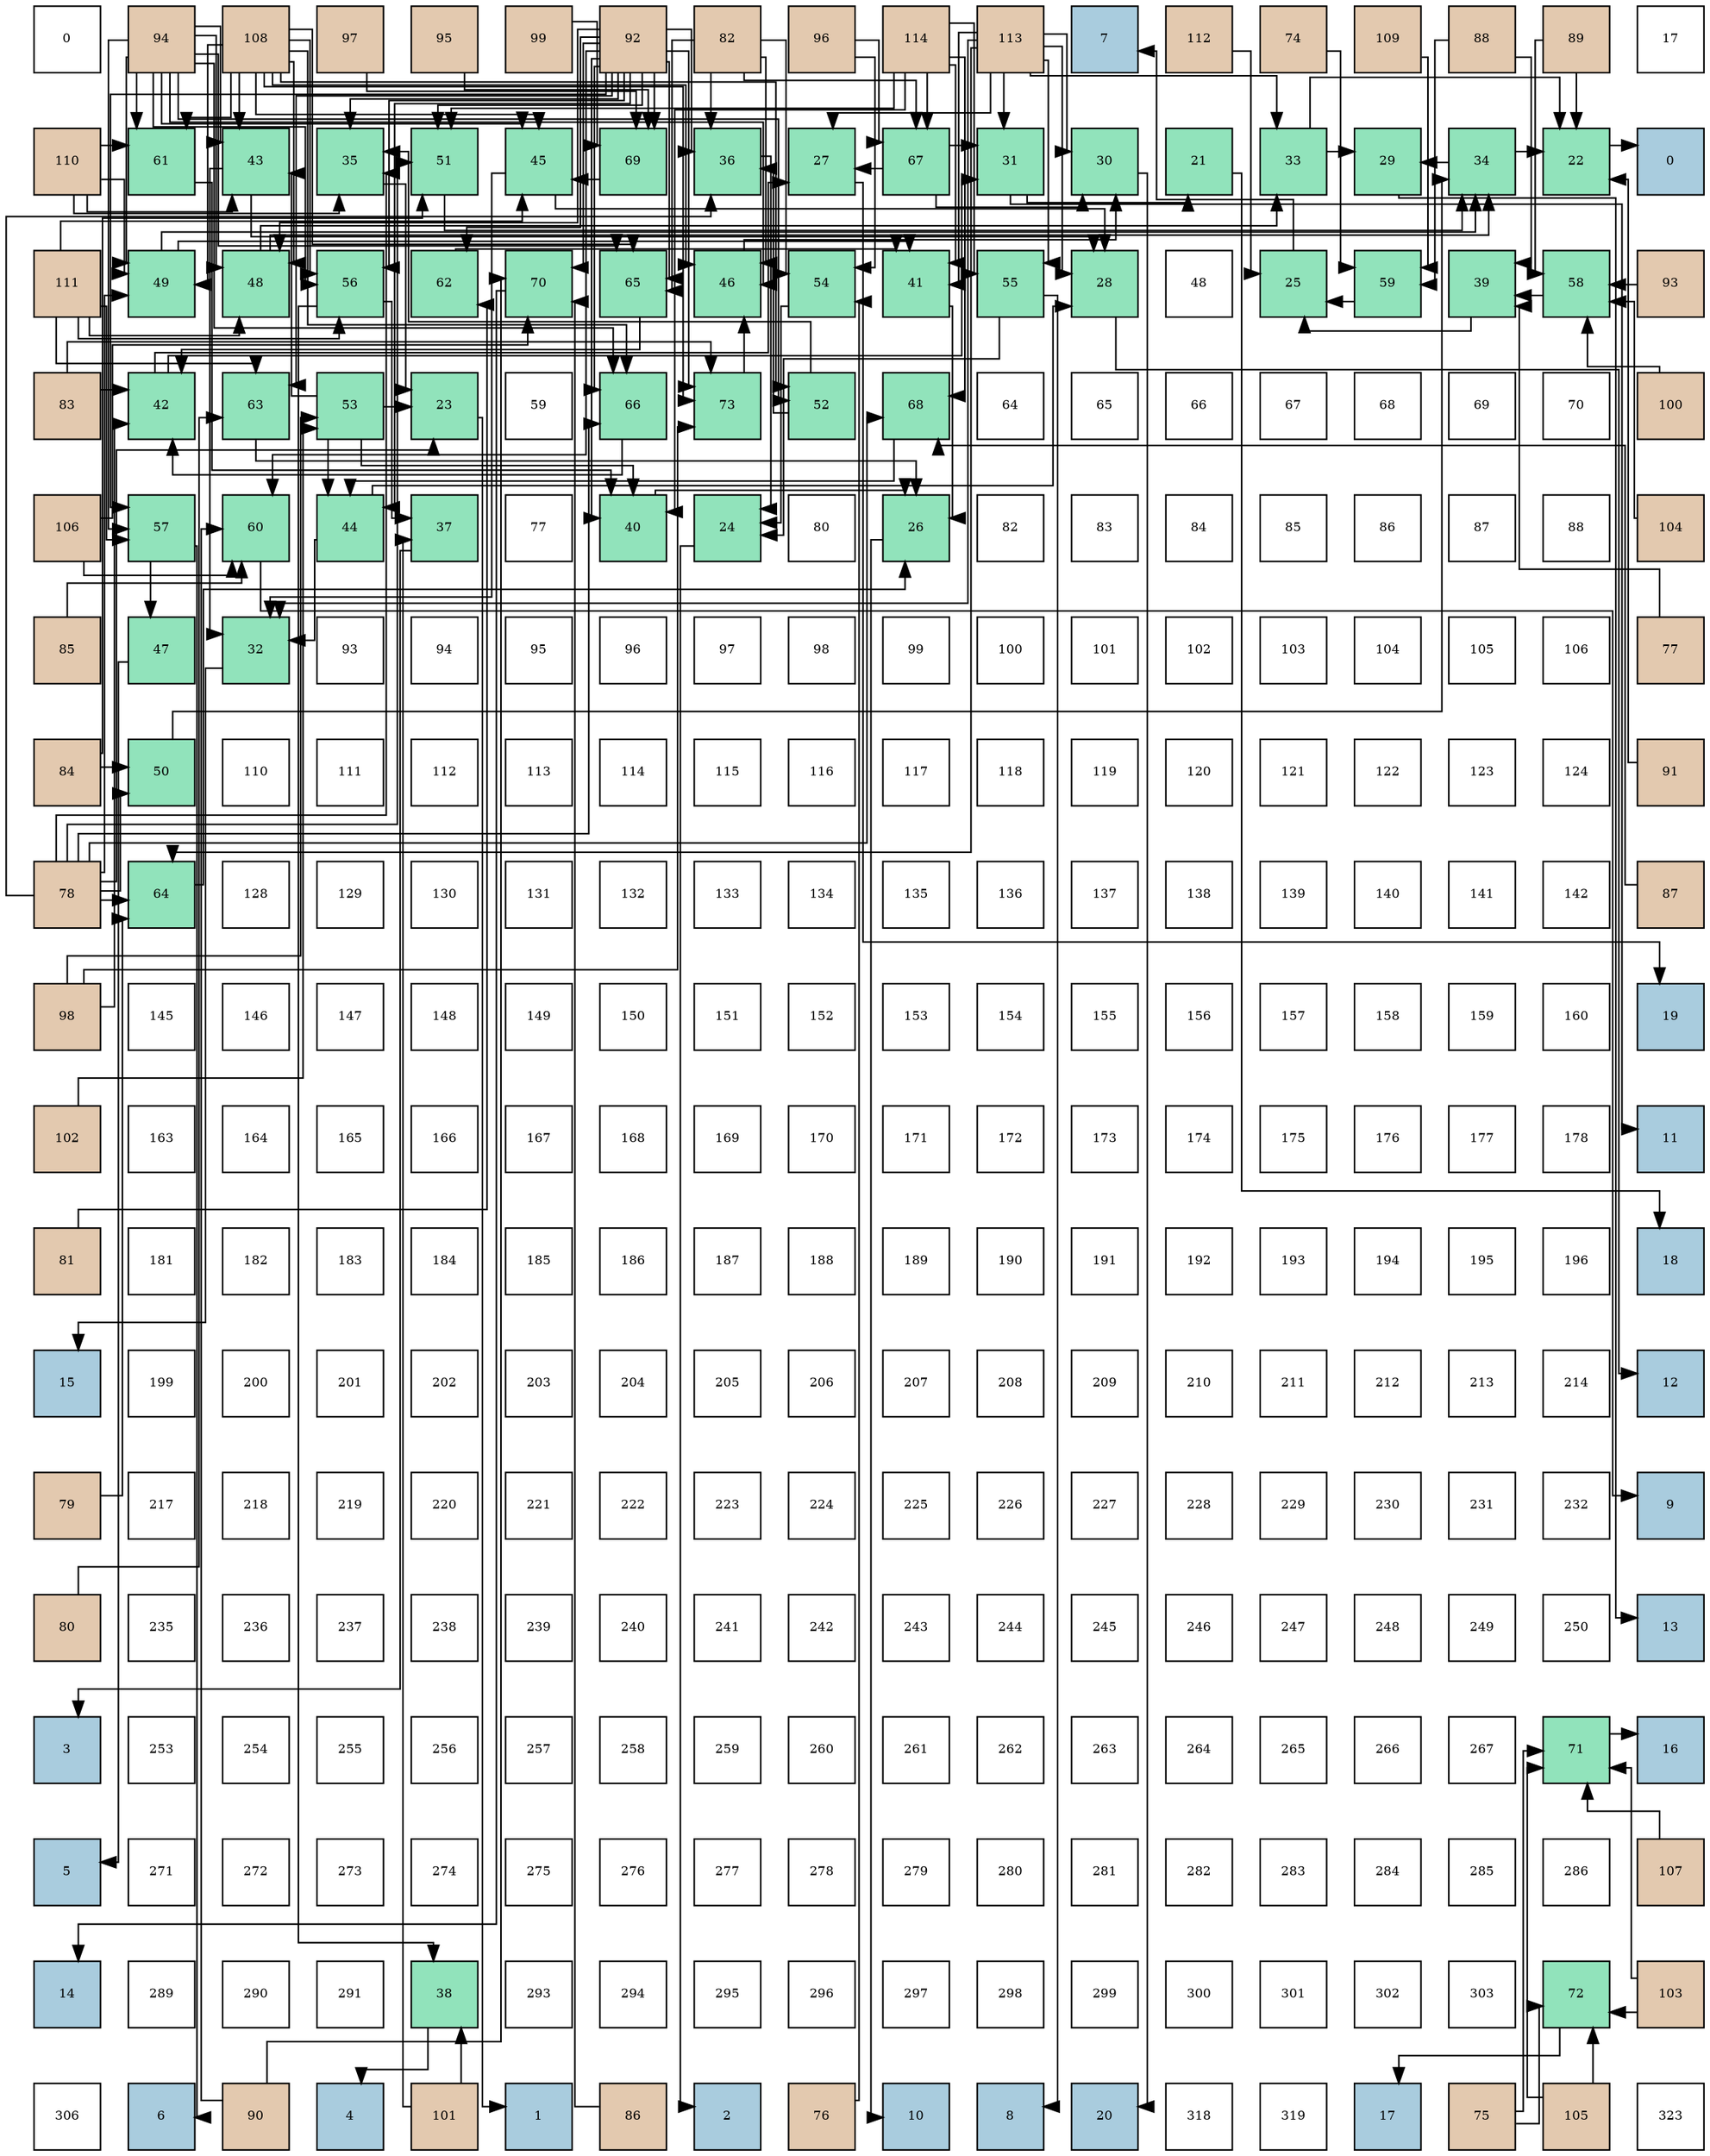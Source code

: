 digraph layout{
 rankdir=TB;
 splines=ortho;
 node [style=filled shape=square fixedsize=true width=0.6];
0[label="0", fontsize=8, fillcolor="#ffffff"];
1[label="94", fontsize=8, fillcolor="#e3c9af"];
2[label="108", fontsize=8, fillcolor="#e3c9af"];
3[label="97", fontsize=8, fillcolor="#e3c9af"];
4[label="95", fontsize=8, fillcolor="#e3c9af"];
5[label="99", fontsize=8, fillcolor="#e3c9af"];
6[label="92", fontsize=8, fillcolor="#e3c9af"];
7[label="82", fontsize=8, fillcolor="#e3c9af"];
8[label="96", fontsize=8, fillcolor="#e3c9af"];
9[label="114", fontsize=8, fillcolor="#e3c9af"];
10[label="113", fontsize=8, fillcolor="#e3c9af"];
11[label="7", fontsize=8, fillcolor="#a9ccde"];
12[label="112", fontsize=8, fillcolor="#e3c9af"];
13[label="74", fontsize=8, fillcolor="#e3c9af"];
14[label="109", fontsize=8, fillcolor="#e3c9af"];
15[label="88", fontsize=8, fillcolor="#e3c9af"];
16[label="89", fontsize=8, fillcolor="#e3c9af"];
17[label="17", fontsize=8, fillcolor="#ffffff"];
18[label="110", fontsize=8, fillcolor="#e3c9af"];
19[label="61", fontsize=8, fillcolor="#91e3bb"];
20[label="43", fontsize=8, fillcolor="#91e3bb"];
21[label="35", fontsize=8, fillcolor="#91e3bb"];
22[label="51", fontsize=8, fillcolor="#91e3bb"];
23[label="45", fontsize=8, fillcolor="#91e3bb"];
24[label="69", fontsize=8, fillcolor="#91e3bb"];
25[label="36", fontsize=8, fillcolor="#91e3bb"];
26[label="27", fontsize=8, fillcolor="#91e3bb"];
27[label="67", fontsize=8, fillcolor="#91e3bb"];
28[label="31", fontsize=8, fillcolor="#91e3bb"];
29[label="30", fontsize=8, fillcolor="#91e3bb"];
30[label="21", fontsize=8, fillcolor="#91e3bb"];
31[label="33", fontsize=8, fillcolor="#91e3bb"];
32[label="29", fontsize=8, fillcolor="#91e3bb"];
33[label="34", fontsize=8, fillcolor="#91e3bb"];
34[label="22", fontsize=8, fillcolor="#91e3bb"];
35[label="0", fontsize=8, fillcolor="#a9ccde"];
36[label="111", fontsize=8, fillcolor="#e3c9af"];
37[label="49", fontsize=8, fillcolor="#91e3bb"];
38[label="48", fontsize=8, fillcolor="#91e3bb"];
39[label="56", fontsize=8, fillcolor="#91e3bb"];
40[label="62", fontsize=8, fillcolor="#91e3bb"];
41[label="70", fontsize=8, fillcolor="#91e3bb"];
42[label="65", fontsize=8, fillcolor="#91e3bb"];
43[label="46", fontsize=8, fillcolor="#91e3bb"];
44[label="54", fontsize=8, fillcolor="#91e3bb"];
45[label="41", fontsize=8, fillcolor="#91e3bb"];
46[label="55", fontsize=8, fillcolor="#91e3bb"];
47[label="28", fontsize=8, fillcolor="#91e3bb"];
48[label="48", fontsize=8, fillcolor="#ffffff"];
49[label="25", fontsize=8, fillcolor="#91e3bb"];
50[label="59", fontsize=8, fillcolor="#91e3bb"];
51[label="39", fontsize=8, fillcolor="#91e3bb"];
52[label="58", fontsize=8, fillcolor="#91e3bb"];
53[label="93", fontsize=8, fillcolor="#e3c9af"];
54[label="83", fontsize=8, fillcolor="#e3c9af"];
55[label="42", fontsize=8, fillcolor="#91e3bb"];
56[label="63", fontsize=8, fillcolor="#91e3bb"];
57[label="53", fontsize=8, fillcolor="#91e3bb"];
58[label="23", fontsize=8, fillcolor="#91e3bb"];
59[label="59", fontsize=8, fillcolor="#ffffff"];
60[label="66", fontsize=8, fillcolor="#91e3bb"];
61[label="73", fontsize=8, fillcolor="#91e3bb"];
62[label="52", fontsize=8, fillcolor="#91e3bb"];
63[label="68", fontsize=8, fillcolor="#91e3bb"];
64[label="64", fontsize=8, fillcolor="#ffffff"];
65[label="65", fontsize=8, fillcolor="#ffffff"];
66[label="66", fontsize=8, fillcolor="#ffffff"];
67[label="67", fontsize=8, fillcolor="#ffffff"];
68[label="68", fontsize=8, fillcolor="#ffffff"];
69[label="69", fontsize=8, fillcolor="#ffffff"];
70[label="70", fontsize=8, fillcolor="#ffffff"];
71[label="100", fontsize=8, fillcolor="#e3c9af"];
72[label="106", fontsize=8, fillcolor="#e3c9af"];
73[label="57", fontsize=8, fillcolor="#91e3bb"];
74[label="60", fontsize=8, fillcolor="#91e3bb"];
75[label="44", fontsize=8, fillcolor="#91e3bb"];
76[label="37", fontsize=8, fillcolor="#91e3bb"];
77[label="77", fontsize=8, fillcolor="#ffffff"];
78[label="40", fontsize=8, fillcolor="#91e3bb"];
79[label="24", fontsize=8, fillcolor="#91e3bb"];
80[label="80", fontsize=8, fillcolor="#ffffff"];
81[label="26", fontsize=8, fillcolor="#91e3bb"];
82[label="82", fontsize=8, fillcolor="#ffffff"];
83[label="83", fontsize=8, fillcolor="#ffffff"];
84[label="84", fontsize=8, fillcolor="#ffffff"];
85[label="85", fontsize=8, fillcolor="#ffffff"];
86[label="86", fontsize=8, fillcolor="#ffffff"];
87[label="87", fontsize=8, fillcolor="#ffffff"];
88[label="88", fontsize=8, fillcolor="#ffffff"];
89[label="104", fontsize=8, fillcolor="#e3c9af"];
90[label="85", fontsize=8, fillcolor="#e3c9af"];
91[label="47", fontsize=8, fillcolor="#91e3bb"];
92[label="32", fontsize=8, fillcolor="#91e3bb"];
93[label="93", fontsize=8, fillcolor="#ffffff"];
94[label="94", fontsize=8, fillcolor="#ffffff"];
95[label="95", fontsize=8, fillcolor="#ffffff"];
96[label="96", fontsize=8, fillcolor="#ffffff"];
97[label="97", fontsize=8, fillcolor="#ffffff"];
98[label="98", fontsize=8, fillcolor="#ffffff"];
99[label="99", fontsize=8, fillcolor="#ffffff"];
100[label="100", fontsize=8, fillcolor="#ffffff"];
101[label="101", fontsize=8, fillcolor="#ffffff"];
102[label="102", fontsize=8, fillcolor="#ffffff"];
103[label="103", fontsize=8, fillcolor="#ffffff"];
104[label="104", fontsize=8, fillcolor="#ffffff"];
105[label="105", fontsize=8, fillcolor="#ffffff"];
106[label="106", fontsize=8, fillcolor="#ffffff"];
107[label="77", fontsize=8, fillcolor="#e3c9af"];
108[label="84", fontsize=8, fillcolor="#e3c9af"];
109[label="50", fontsize=8, fillcolor="#91e3bb"];
110[label="110", fontsize=8, fillcolor="#ffffff"];
111[label="111", fontsize=8, fillcolor="#ffffff"];
112[label="112", fontsize=8, fillcolor="#ffffff"];
113[label="113", fontsize=8, fillcolor="#ffffff"];
114[label="114", fontsize=8, fillcolor="#ffffff"];
115[label="115", fontsize=8, fillcolor="#ffffff"];
116[label="116", fontsize=8, fillcolor="#ffffff"];
117[label="117", fontsize=8, fillcolor="#ffffff"];
118[label="118", fontsize=8, fillcolor="#ffffff"];
119[label="119", fontsize=8, fillcolor="#ffffff"];
120[label="120", fontsize=8, fillcolor="#ffffff"];
121[label="121", fontsize=8, fillcolor="#ffffff"];
122[label="122", fontsize=8, fillcolor="#ffffff"];
123[label="123", fontsize=8, fillcolor="#ffffff"];
124[label="124", fontsize=8, fillcolor="#ffffff"];
125[label="91", fontsize=8, fillcolor="#e3c9af"];
126[label="78", fontsize=8, fillcolor="#e3c9af"];
127[label="64", fontsize=8, fillcolor="#91e3bb"];
128[label="128", fontsize=8, fillcolor="#ffffff"];
129[label="129", fontsize=8, fillcolor="#ffffff"];
130[label="130", fontsize=8, fillcolor="#ffffff"];
131[label="131", fontsize=8, fillcolor="#ffffff"];
132[label="132", fontsize=8, fillcolor="#ffffff"];
133[label="133", fontsize=8, fillcolor="#ffffff"];
134[label="134", fontsize=8, fillcolor="#ffffff"];
135[label="135", fontsize=8, fillcolor="#ffffff"];
136[label="136", fontsize=8, fillcolor="#ffffff"];
137[label="137", fontsize=8, fillcolor="#ffffff"];
138[label="138", fontsize=8, fillcolor="#ffffff"];
139[label="139", fontsize=8, fillcolor="#ffffff"];
140[label="140", fontsize=8, fillcolor="#ffffff"];
141[label="141", fontsize=8, fillcolor="#ffffff"];
142[label="142", fontsize=8, fillcolor="#ffffff"];
143[label="87", fontsize=8, fillcolor="#e3c9af"];
144[label="98", fontsize=8, fillcolor="#e3c9af"];
145[label="145", fontsize=8, fillcolor="#ffffff"];
146[label="146", fontsize=8, fillcolor="#ffffff"];
147[label="147", fontsize=8, fillcolor="#ffffff"];
148[label="148", fontsize=8, fillcolor="#ffffff"];
149[label="149", fontsize=8, fillcolor="#ffffff"];
150[label="150", fontsize=8, fillcolor="#ffffff"];
151[label="151", fontsize=8, fillcolor="#ffffff"];
152[label="152", fontsize=8, fillcolor="#ffffff"];
153[label="153", fontsize=8, fillcolor="#ffffff"];
154[label="154", fontsize=8, fillcolor="#ffffff"];
155[label="155", fontsize=8, fillcolor="#ffffff"];
156[label="156", fontsize=8, fillcolor="#ffffff"];
157[label="157", fontsize=8, fillcolor="#ffffff"];
158[label="158", fontsize=8, fillcolor="#ffffff"];
159[label="159", fontsize=8, fillcolor="#ffffff"];
160[label="160", fontsize=8, fillcolor="#ffffff"];
161[label="19", fontsize=8, fillcolor="#a9ccde"];
162[label="102", fontsize=8, fillcolor="#e3c9af"];
163[label="163", fontsize=8, fillcolor="#ffffff"];
164[label="164", fontsize=8, fillcolor="#ffffff"];
165[label="165", fontsize=8, fillcolor="#ffffff"];
166[label="166", fontsize=8, fillcolor="#ffffff"];
167[label="167", fontsize=8, fillcolor="#ffffff"];
168[label="168", fontsize=8, fillcolor="#ffffff"];
169[label="169", fontsize=8, fillcolor="#ffffff"];
170[label="170", fontsize=8, fillcolor="#ffffff"];
171[label="171", fontsize=8, fillcolor="#ffffff"];
172[label="172", fontsize=8, fillcolor="#ffffff"];
173[label="173", fontsize=8, fillcolor="#ffffff"];
174[label="174", fontsize=8, fillcolor="#ffffff"];
175[label="175", fontsize=8, fillcolor="#ffffff"];
176[label="176", fontsize=8, fillcolor="#ffffff"];
177[label="177", fontsize=8, fillcolor="#ffffff"];
178[label="178", fontsize=8, fillcolor="#ffffff"];
179[label="11", fontsize=8, fillcolor="#a9ccde"];
180[label="81", fontsize=8, fillcolor="#e3c9af"];
181[label="181", fontsize=8, fillcolor="#ffffff"];
182[label="182", fontsize=8, fillcolor="#ffffff"];
183[label="183", fontsize=8, fillcolor="#ffffff"];
184[label="184", fontsize=8, fillcolor="#ffffff"];
185[label="185", fontsize=8, fillcolor="#ffffff"];
186[label="186", fontsize=8, fillcolor="#ffffff"];
187[label="187", fontsize=8, fillcolor="#ffffff"];
188[label="188", fontsize=8, fillcolor="#ffffff"];
189[label="189", fontsize=8, fillcolor="#ffffff"];
190[label="190", fontsize=8, fillcolor="#ffffff"];
191[label="191", fontsize=8, fillcolor="#ffffff"];
192[label="192", fontsize=8, fillcolor="#ffffff"];
193[label="193", fontsize=8, fillcolor="#ffffff"];
194[label="194", fontsize=8, fillcolor="#ffffff"];
195[label="195", fontsize=8, fillcolor="#ffffff"];
196[label="196", fontsize=8, fillcolor="#ffffff"];
197[label="18", fontsize=8, fillcolor="#a9ccde"];
198[label="15", fontsize=8, fillcolor="#a9ccde"];
199[label="199", fontsize=8, fillcolor="#ffffff"];
200[label="200", fontsize=8, fillcolor="#ffffff"];
201[label="201", fontsize=8, fillcolor="#ffffff"];
202[label="202", fontsize=8, fillcolor="#ffffff"];
203[label="203", fontsize=8, fillcolor="#ffffff"];
204[label="204", fontsize=8, fillcolor="#ffffff"];
205[label="205", fontsize=8, fillcolor="#ffffff"];
206[label="206", fontsize=8, fillcolor="#ffffff"];
207[label="207", fontsize=8, fillcolor="#ffffff"];
208[label="208", fontsize=8, fillcolor="#ffffff"];
209[label="209", fontsize=8, fillcolor="#ffffff"];
210[label="210", fontsize=8, fillcolor="#ffffff"];
211[label="211", fontsize=8, fillcolor="#ffffff"];
212[label="212", fontsize=8, fillcolor="#ffffff"];
213[label="213", fontsize=8, fillcolor="#ffffff"];
214[label="214", fontsize=8, fillcolor="#ffffff"];
215[label="12", fontsize=8, fillcolor="#a9ccde"];
216[label="79", fontsize=8, fillcolor="#e3c9af"];
217[label="217", fontsize=8, fillcolor="#ffffff"];
218[label="218", fontsize=8, fillcolor="#ffffff"];
219[label="219", fontsize=8, fillcolor="#ffffff"];
220[label="220", fontsize=8, fillcolor="#ffffff"];
221[label="221", fontsize=8, fillcolor="#ffffff"];
222[label="222", fontsize=8, fillcolor="#ffffff"];
223[label="223", fontsize=8, fillcolor="#ffffff"];
224[label="224", fontsize=8, fillcolor="#ffffff"];
225[label="225", fontsize=8, fillcolor="#ffffff"];
226[label="226", fontsize=8, fillcolor="#ffffff"];
227[label="227", fontsize=8, fillcolor="#ffffff"];
228[label="228", fontsize=8, fillcolor="#ffffff"];
229[label="229", fontsize=8, fillcolor="#ffffff"];
230[label="230", fontsize=8, fillcolor="#ffffff"];
231[label="231", fontsize=8, fillcolor="#ffffff"];
232[label="232", fontsize=8, fillcolor="#ffffff"];
233[label="9", fontsize=8, fillcolor="#a9ccde"];
234[label="80", fontsize=8, fillcolor="#e3c9af"];
235[label="235", fontsize=8, fillcolor="#ffffff"];
236[label="236", fontsize=8, fillcolor="#ffffff"];
237[label="237", fontsize=8, fillcolor="#ffffff"];
238[label="238", fontsize=8, fillcolor="#ffffff"];
239[label="239", fontsize=8, fillcolor="#ffffff"];
240[label="240", fontsize=8, fillcolor="#ffffff"];
241[label="241", fontsize=8, fillcolor="#ffffff"];
242[label="242", fontsize=8, fillcolor="#ffffff"];
243[label="243", fontsize=8, fillcolor="#ffffff"];
244[label="244", fontsize=8, fillcolor="#ffffff"];
245[label="245", fontsize=8, fillcolor="#ffffff"];
246[label="246", fontsize=8, fillcolor="#ffffff"];
247[label="247", fontsize=8, fillcolor="#ffffff"];
248[label="248", fontsize=8, fillcolor="#ffffff"];
249[label="249", fontsize=8, fillcolor="#ffffff"];
250[label="250", fontsize=8, fillcolor="#ffffff"];
251[label="13", fontsize=8, fillcolor="#a9ccde"];
252[label="3", fontsize=8, fillcolor="#a9ccde"];
253[label="253", fontsize=8, fillcolor="#ffffff"];
254[label="254", fontsize=8, fillcolor="#ffffff"];
255[label="255", fontsize=8, fillcolor="#ffffff"];
256[label="256", fontsize=8, fillcolor="#ffffff"];
257[label="257", fontsize=8, fillcolor="#ffffff"];
258[label="258", fontsize=8, fillcolor="#ffffff"];
259[label="259", fontsize=8, fillcolor="#ffffff"];
260[label="260", fontsize=8, fillcolor="#ffffff"];
261[label="261", fontsize=8, fillcolor="#ffffff"];
262[label="262", fontsize=8, fillcolor="#ffffff"];
263[label="263", fontsize=8, fillcolor="#ffffff"];
264[label="264", fontsize=8, fillcolor="#ffffff"];
265[label="265", fontsize=8, fillcolor="#ffffff"];
266[label="266", fontsize=8, fillcolor="#ffffff"];
267[label="267", fontsize=8, fillcolor="#ffffff"];
268[label="71", fontsize=8, fillcolor="#91e3bb"];
269[label="16", fontsize=8, fillcolor="#a9ccde"];
270[label="5", fontsize=8, fillcolor="#a9ccde"];
271[label="271", fontsize=8, fillcolor="#ffffff"];
272[label="272", fontsize=8, fillcolor="#ffffff"];
273[label="273", fontsize=8, fillcolor="#ffffff"];
274[label="274", fontsize=8, fillcolor="#ffffff"];
275[label="275", fontsize=8, fillcolor="#ffffff"];
276[label="276", fontsize=8, fillcolor="#ffffff"];
277[label="277", fontsize=8, fillcolor="#ffffff"];
278[label="278", fontsize=8, fillcolor="#ffffff"];
279[label="279", fontsize=8, fillcolor="#ffffff"];
280[label="280", fontsize=8, fillcolor="#ffffff"];
281[label="281", fontsize=8, fillcolor="#ffffff"];
282[label="282", fontsize=8, fillcolor="#ffffff"];
283[label="283", fontsize=8, fillcolor="#ffffff"];
284[label="284", fontsize=8, fillcolor="#ffffff"];
285[label="285", fontsize=8, fillcolor="#ffffff"];
286[label="286", fontsize=8, fillcolor="#ffffff"];
287[label="107", fontsize=8, fillcolor="#e3c9af"];
288[label="14", fontsize=8, fillcolor="#a9ccde"];
289[label="289", fontsize=8, fillcolor="#ffffff"];
290[label="290", fontsize=8, fillcolor="#ffffff"];
291[label="291", fontsize=8, fillcolor="#ffffff"];
292[label="38", fontsize=8, fillcolor="#91e3bb"];
293[label="293", fontsize=8, fillcolor="#ffffff"];
294[label="294", fontsize=8, fillcolor="#ffffff"];
295[label="295", fontsize=8, fillcolor="#ffffff"];
296[label="296", fontsize=8, fillcolor="#ffffff"];
297[label="297", fontsize=8, fillcolor="#ffffff"];
298[label="298", fontsize=8, fillcolor="#ffffff"];
299[label="299", fontsize=8, fillcolor="#ffffff"];
300[label="300", fontsize=8, fillcolor="#ffffff"];
301[label="301", fontsize=8, fillcolor="#ffffff"];
302[label="302", fontsize=8, fillcolor="#ffffff"];
303[label="303", fontsize=8, fillcolor="#ffffff"];
304[label="72", fontsize=8, fillcolor="#91e3bb"];
305[label="103", fontsize=8, fillcolor="#e3c9af"];
306[label="306", fontsize=8, fillcolor="#ffffff"];
307[label="6", fontsize=8, fillcolor="#a9ccde"];
308[label="90", fontsize=8, fillcolor="#e3c9af"];
309[label="4", fontsize=8, fillcolor="#a9ccde"];
310[label="101", fontsize=8, fillcolor="#e3c9af"];
311[label="1", fontsize=8, fillcolor="#a9ccde"];
312[label="86", fontsize=8, fillcolor="#e3c9af"];
313[label="2", fontsize=8, fillcolor="#a9ccde"];
314[label="76", fontsize=8, fillcolor="#e3c9af"];
315[label="10", fontsize=8, fillcolor="#a9ccde"];
316[label="8", fontsize=8, fillcolor="#a9ccde"];
317[label="20", fontsize=8, fillcolor="#a9ccde"];
318[label="318", fontsize=8, fillcolor="#ffffff"];
319[label="319", fontsize=8, fillcolor="#ffffff"];
320[label="17", fontsize=8, fillcolor="#a9ccde"];
321[label="75", fontsize=8, fillcolor="#e3c9af"];
322[label="105", fontsize=8, fillcolor="#e3c9af"];
323[label="323", fontsize=8, fillcolor="#ffffff"];
edge [constraint=false, style=vis];30 -> 197;
34 -> 35;
58 -> 311;
79 -> 313;
49 -> 11;
81 -> 315;
26 -> 161;
47 -> 215;
32 -> 251;
29 -> 317;
28 -> 179;
28 -> 30;
92 -> 198;
31 -> 34;
31 -> 32;
33 -> 34;
33 -> 32;
21 -> 58;
25 -> 79;
76 -> 252;
292 -> 309;
51 -> 49;
78 -> 81;
45 -> 81;
55 -> 26;
55 -> 28;
20 -> 47;
20 -> 92;
75 -> 47;
75 -> 92;
23 -> 47;
23 -> 92;
43 -> 29;
91 -> 270;
38 -> 31;
38 -> 33;
37 -> 33;
37 -> 45;
109 -> 33;
22 -> 33;
62 -> 21;
62 -> 25;
57 -> 58;
57 -> 78;
57 -> 20;
57 -> 75;
44 -> 79;
46 -> 316;
46 -> 79;
39 -> 76;
39 -> 292;
73 -> 307;
73 -> 91;
52 -> 51;
50 -> 49;
74 -> 233;
19 -> 78;
40 -> 45;
56 -> 81;
127 -> 81;
42 -> 55;
60 -> 55;
27 -> 26;
27 -> 29;
27 -> 28;
63 -> 75;
24 -> 23;
41 -> 288;
268 -> 269;
304 -> 320;
61 -> 43;
13 -> 50;
321 -> 268;
321 -> 304;
314 -> 44;
107 -> 51;
126 -> 58;
126 -> 21;
126 -> 25;
126 -> 37;
126 -> 109;
126 -> 22;
126 -> 127;
126 -> 60;
126 -> 63;
216 -> 127;
234 -> 56;
180 -> 40;
7 -> 25;
7 -> 43;
7 -> 44;
7 -> 42;
7 -> 27;
54 -> 55;
54 -> 61;
108 -> 109;
108 -> 22;
90 -> 74;
312 -> 41;
143 -> 63;
15 -> 51;
15 -> 50;
16 -> 34;
16 -> 52;
308 -> 74;
308 -> 41;
125 -> 34;
6 -> 21;
6 -> 25;
6 -> 78;
6 -> 75;
6 -> 38;
6 -> 22;
6 -> 39;
6 -> 73;
6 -> 74;
6 -> 40;
6 -> 56;
6 -> 42;
6 -> 60;
6 -> 24;
6 -> 41;
6 -> 61;
53 -> 52;
1 -> 20;
1 -> 23;
1 -> 43;
1 -> 38;
1 -> 37;
1 -> 62;
1 -> 39;
1 -> 73;
1 -> 19;
1 -> 42;
1 -> 60;
4 -> 24;
8 -> 44;
8 -> 27;
3 -> 24;
144 -> 55;
144 -> 57;
144 -> 61;
5 -> 24;
71 -> 52;
310 -> 76;
310 -> 292;
162 -> 57;
305 -> 268;
305 -> 304;
89 -> 52;
322 -> 268;
322 -> 304;
72 -> 74;
72 -> 41;
287 -> 268;
2 -> 20;
2 -> 23;
2 -> 43;
2 -> 38;
2 -> 37;
2 -> 62;
2 -> 39;
2 -> 19;
2 -> 42;
2 -> 60;
2 -> 61;
14 -> 50;
18 -> 21;
18 -> 20;
18 -> 37;
18 -> 19;
36 -> 23;
36 -> 38;
36 -> 39;
36 -> 73;
36 -> 56;
12 -> 49;
10 -> 26;
10 -> 47;
10 -> 29;
10 -> 28;
10 -> 92;
10 -> 31;
10 -> 45;
10 -> 46;
10 -> 127;
9 -> 78;
9 -> 45;
9 -> 22;
9 -> 46;
9 -> 27;
9 -> 63;
edge [constraint=true, style=invis];
0 -> 18 -> 36 -> 54 -> 72 -> 90 -> 108 -> 126 -> 144 -> 162 -> 180 -> 198 -> 216 -> 234 -> 252 -> 270 -> 288 -> 306;
1 -> 19 -> 37 -> 55 -> 73 -> 91 -> 109 -> 127 -> 145 -> 163 -> 181 -> 199 -> 217 -> 235 -> 253 -> 271 -> 289 -> 307;
2 -> 20 -> 38 -> 56 -> 74 -> 92 -> 110 -> 128 -> 146 -> 164 -> 182 -> 200 -> 218 -> 236 -> 254 -> 272 -> 290 -> 308;
3 -> 21 -> 39 -> 57 -> 75 -> 93 -> 111 -> 129 -> 147 -> 165 -> 183 -> 201 -> 219 -> 237 -> 255 -> 273 -> 291 -> 309;
4 -> 22 -> 40 -> 58 -> 76 -> 94 -> 112 -> 130 -> 148 -> 166 -> 184 -> 202 -> 220 -> 238 -> 256 -> 274 -> 292 -> 310;
5 -> 23 -> 41 -> 59 -> 77 -> 95 -> 113 -> 131 -> 149 -> 167 -> 185 -> 203 -> 221 -> 239 -> 257 -> 275 -> 293 -> 311;
6 -> 24 -> 42 -> 60 -> 78 -> 96 -> 114 -> 132 -> 150 -> 168 -> 186 -> 204 -> 222 -> 240 -> 258 -> 276 -> 294 -> 312;
7 -> 25 -> 43 -> 61 -> 79 -> 97 -> 115 -> 133 -> 151 -> 169 -> 187 -> 205 -> 223 -> 241 -> 259 -> 277 -> 295 -> 313;
8 -> 26 -> 44 -> 62 -> 80 -> 98 -> 116 -> 134 -> 152 -> 170 -> 188 -> 206 -> 224 -> 242 -> 260 -> 278 -> 296 -> 314;
9 -> 27 -> 45 -> 63 -> 81 -> 99 -> 117 -> 135 -> 153 -> 171 -> 189 -> 207 -> 225 -> 243 -> 261 -> 279 -> 297 -> 315;
10 -> 28 -> 46 -> 64 -> 82 -> 100 -> 118 -> 136 -> 154 -> 172 -> 190 -> 208 -> 226 -> 244 -> 262 -> 280 -> 298 -> 316;
11 -> 29 -> 47 -> 65 -> 83 -> 101 -> 119 -> 137 -> 155 -> 173 -> 191 -> 209 -> 227 -> 245 -> 263 -> 281 -> 299 -> 317;
12 -> 30 -> 48 -> 66 -> 84 -> 102 -> 120 -> 138 -> 156 -> 174 -> 192 -> 210 -> 228 -> 246 -> 264 -> 282 -> 300 -> 318;
13 -> 31 -> 49 -> 67 -> 85 -> 103 -> 121 -> 139 -> 157 -> 175 -> 193 -> 211 -> 229 -> 247 -> 265 -> 283 -> 301 -> 319;
14 -> 32 -> 50 -> 68 -> 86 -> 104 -> 122 -> 140 -> 158 -> 176 -> 194 -> 212 -> 230 -> 248 -> 266 -> 284 -> 302 -> 320;
15 -> 33 -> 51 -> 69 -> 87 -> 105 -> 123 -> 141 -> 159 -> 177 -> 195 -> 213 -> 231 -> 249 -> 267 -> 285 -> 303 -> 321;
16 -> 34 -> 52 -> 70 -> 88 -> 106 -> 124 -> 142 -> 160 -> 178 -> 196 -> 214 -> 232 -> 250 -> 268 -> 286 -> 304 -> 322;
17 -> 35 -> 53 -> 71 -> 89 -> 107 -> 125 -> 143 -> 161 -> 179 -> 197 -> 215 -> 233 -> 251 -> 269 -> 287 -> 305 -> 323;
rank = same {0 -> 1 -> 2 -> 3 -> 4 -> 5 -> 6 -> 7 -> 8 -> 9 -> 10 -> 11 -> 12 -> 13 -> 14 -> 15 -> 16 -> 17};
rank = same {18 -> 19 -> 20 -> 21 -> 22 -> 23 -> 24 -> 25 -> 26 -> 27 -> 28 -> 29 -> 30 -> 31 -> 32 -> 33 -> 34 -> 35};
rank = same {36 -> 37 -> 38 -> 39 -> 40 -> 41 -> 42 -> 43 -> 44 -> 45 -> 46 -> 47 -> 48 -> 49 -> 50 -> 51 -> 52 -> 53};
rank = same {54 -> 55 -> 56 -> 57 -> 58 -> 59 -> 60 -> 61 -> 62 -> 63 -> 64 -> 65 -> 66 -> 67 -> 68 -> 69 -> 70 -> 71};
rank = same {72 -> 73 -> 74 -> 75 -> 76 -> 77 -> 78 -> 79 -> 80 -> 81 -> 82 -> 83 -> 84 -> 85 -> 86 -> 87 -> 88 -> 89};
rank = same {90 -> 91 -> 92 -> 93 -> 94 -> 95 -> 96 -> 97 -> 98 -> 99 -> 100 -> 101 -> 102 -> 103 -> 104 -> 105 -> 106 -> 107};
rank = same {108 -> 109 -> 110 -> 111 -> 112 -> 113 -> 114 -> 115 -> 116 -> 117 -> 118 -> 119 -> 120 -> 121 -> 122 -> 123 -> 124 -> 125};
rank = same {126 -> 127 -> 128 -> 129 -> 130 -> 131 -> 132 -> 133 -> 134 -> 135 -> 136 -> 137 -> 138 -> 139 -> 140 -> 141 -> 142 -> 143};
rank = same {144 -> 145 -> 146 -> 147 -> 148 -> 149 -> 150 -> 151 -> 152 -> 153 -> 154 -> 155 -> 156 -> 157 -> 158 -> 159 -> 160 -> 161};
rank = same {162 -> 163 -> 164 -> 165 -> 166 -> 167 -> 168 -> 169 -> 170 -> 171 -> 172 -> 173 -> 174 -> 175 -> 176 -> 177 -> 178 -> 179};
rank = same {180 -> 181 -> 182 -> 183 -> 184 -> 185 -> 186 -> 187 -> 188 -> 189 -> 190 -> 191 -> 192 -> 193 -> 194 -> 195 -> 196 -> 197};
rank = same {198 -> 199 -> 200 -> 201 -> 202 -> 203 -> 204 -> 205 -> 206 -> 207 -> 208 -> 209 -> 210 -> 211 -> 212 -> 213 -> 214 -> 215};
rank = same {216 -> 217 -> 218 -> 219 -> 220 -> 221 -> 222 -> 223 -> 224 -> 225 -> 226 -> 227 -> 228 -> 229 -> 230 -> 231 -> 232 -> 233};
rank = same {234 -> 235 -> 236 -> 237 -> 238 -> 239 -> 240 -> 241 -> 242 -> 243 -> 244 -> 245 -> 246 -> 247 -> 248 -> 249 -> 250 -> 251};
rank = same {252 -> 253 -> 254 -> 255 -> 256 -> 257 -> 258 -> 259 -> 260 -> 261 -> 262 -> 263 -> 264 -> 265 -> 266 -> 267 -> 268 -> 269};
rank = same {270 -> 271 -> 272 -> 273 -> 274 -> 275 -> 276 -> 277 -> 278 -> 279 -> 280 -> 281 -> 282 -> 283 -> 284 -> 285 -> 286 -> 287};
rank = same {288 -> 289 -> 290 -> 291 -> 292 -> 293 -> 294 -> 295 -> 296 -> 297 -> 298 -> 299 -> 300 -> 301 -> 302 -> 303 -> 304 -> 305};
rank = same {306 -> 307 -> 308 -> 309 -> 310 -> 311 -> 312 -> 313 -> 314 -> 315 -> 316 -> 317 -> 318 -> 319 -> 320 -> 321 -> 322 -> 323};
}